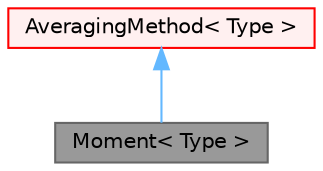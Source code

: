 digraph "Moment&lt; Type &gt;"
{
 // LATEX_PDF_SIZE
  bgcolor="transparent";
  edge [fontname=Helvetica,fontsize=10,labelfontname=Helvetica,labelfontsize=10];
  node [fontname=Helvetica,fontsize=10,shape=box,height=0.2,width=0.4];
  Node1 [id="Node000001",label="Moment\< Type \>",height=0.2,width=0.4,color="gray40", fillcolor="grey60", style="filled", fontcolor="black",tooltip="Moment lagrangian averaging procedure."];
  Node2 -> Node1 [id="edge1_Node000001_Node000002",dir="back",color="steelblue1",style="solid",tooltip=" "];
  Node2 [id="Node000002",label="AveragingMethod\< Type \>",height=0.2,width=0.4,color="red", fillcolor="#FFF0F0", style="filled",URL="$classFoam_1_1AveragingMethod.html",tooltip="Base class for lagrangian averaging methods."];
}
